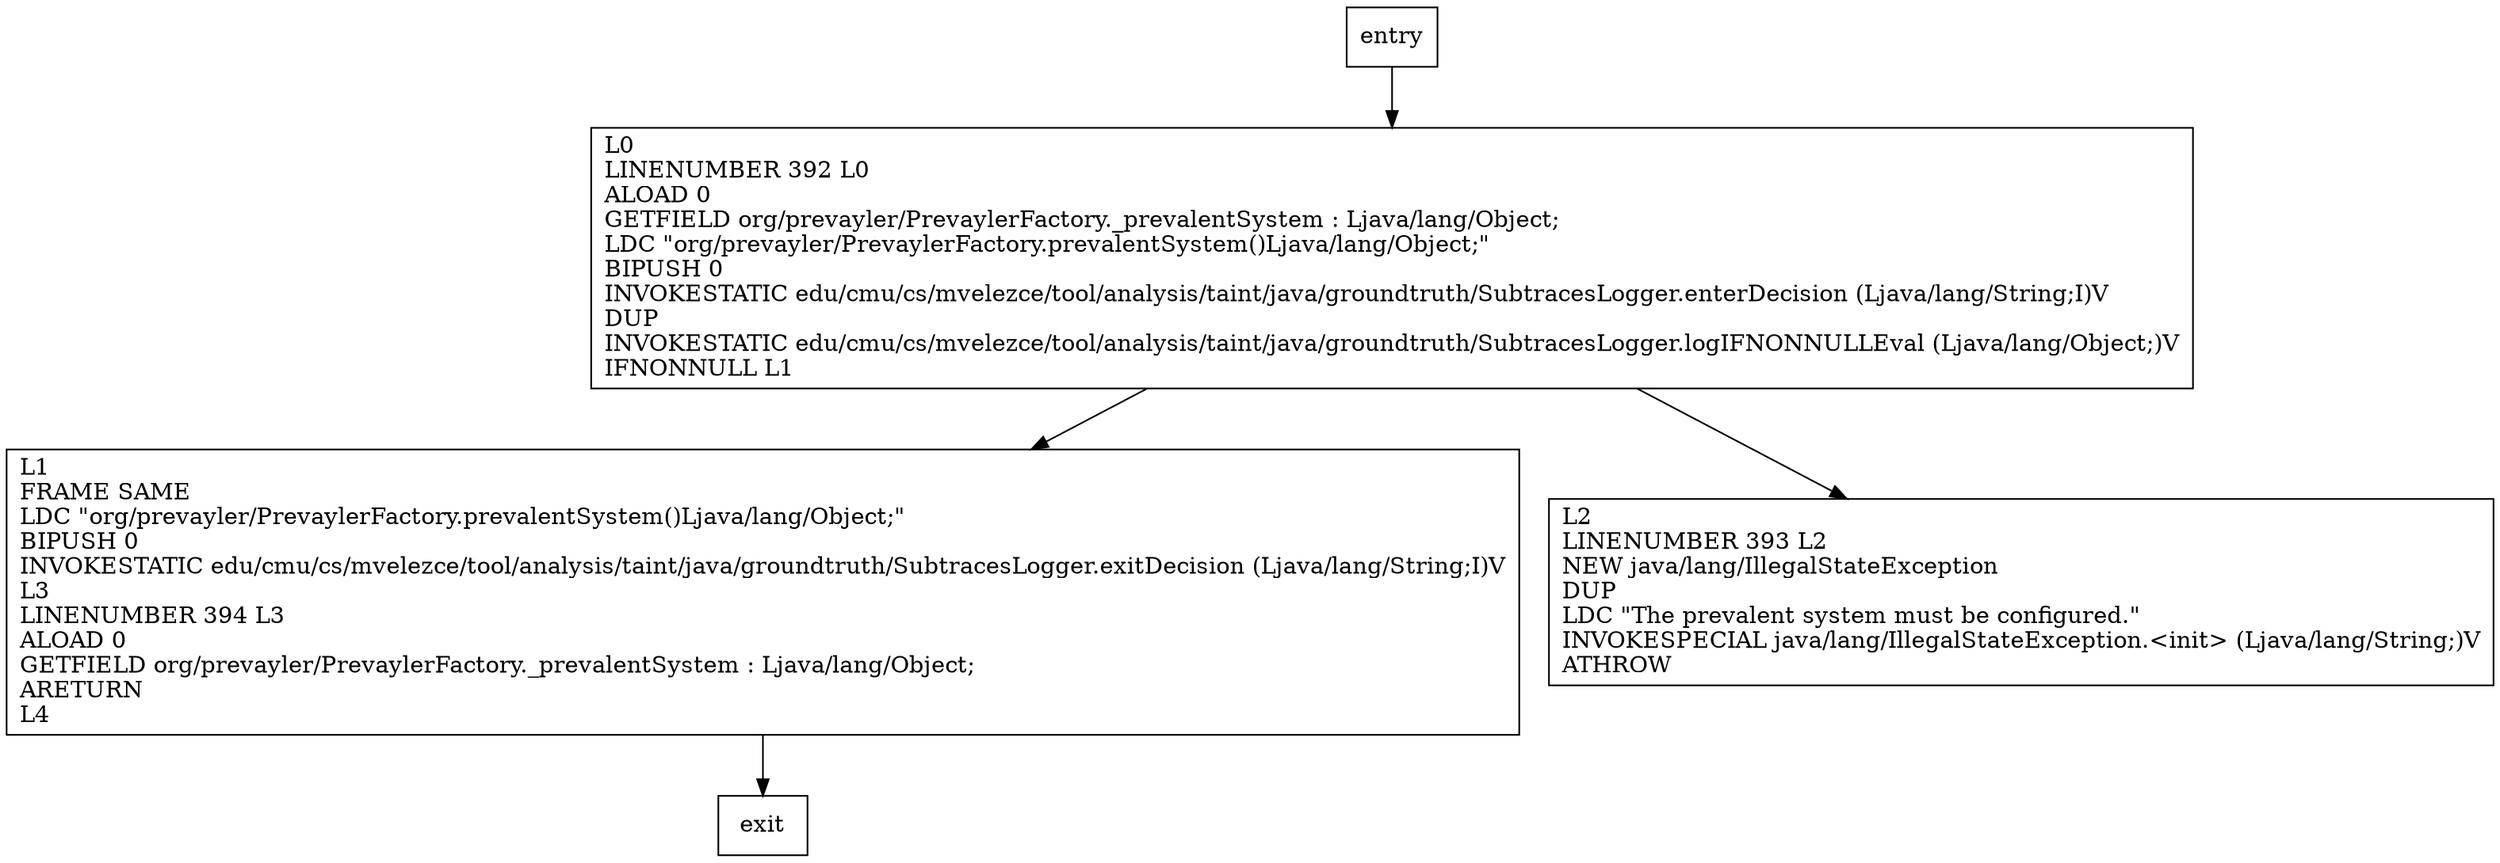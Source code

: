digraph prevalentSystem {
node [shape=record];
1049228732 [label="L0\lLINENUMBER 392 L0\lALOAD 0\lGETFIELD org/prevayler/PrevaylerFactory._prevalentSystem : Ljava/lang/Object;\lLDC \"org/prevayler/PrevaylerFactory.prevalentSystem()Ljava/lang/Object;\"\lBIPUSH 0\lINVOKESTATIC edu/cmu/cs/mvelezce/tool/analysis/taint/java/groundtruth/SubtracesLogger.enterDecision (Ljava/lang/String;I)V\lDUP\lINVOKESTATIC edu/cmu/cs/mvelezce/tool/analysis/taint/java/groundtruth/SubtracesLogger.logIFNONNULLEval (Ljava/lang/Object;)V\lIFNONNULL L1\l"];
630910066 [label="L1\lFRAME SAME\lLDC \"org/prevayler/PrevaylerFactory.prevalentSystem()Ljava/lang/Object;\"\lBIPUSH 0\lINVOKESTATIC edu/cmu/cs/mvelezce/tool/analysis/taint/java/groundtruth/SubtracesLogger.exitDecision (Ljava/lang/String;I)V\lL3\lLINENUMBER 394 L3\lALOAD 0\lGETFIELD org/prevayler/PrevaylerFactory._prevalentSystem : Ljava/lang/Object;\lARETURN\lL4\l"];
919836245 [label="L2\lLINENUMBER 393 L2\lNEW java/lang/IllegalStateException\lDUP\lLDC \"The prevalent system must be configured.\"\lINVOKESPECIAL java/lang/IllegalStateException.\<init\> (Ljava/lang/String;)V\lATHROW\l"];
entry;
exit;
entry -> 1049228732;
1049228732 -> 630910066;
1049228732 -> 919836245;
630910066 -> exit;
}
